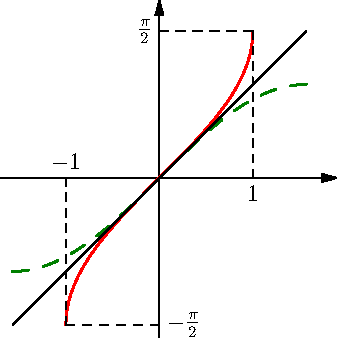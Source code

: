 size(6cm);
import graph;

real id(real t) {return t;}
guide courb1 = graph(id, sin ,-pi/2 , pi/2);

guide courb2 = graph(sin, id, -pi/2 , pi/2);

axes((-1.7,-1.7),(1.9,1.9),Arrow);

draw(courb1,deepgreen+1+dashed);
draw(courb2,red+1);

draw((-1,-pi/2)--(0,-pi/2),dashed);
draw((-1,0)--(-1,-pi/2),dashed);
draw((1,pi/2)--(0,pi/2),dashed);
draw((1,0)--(1,pi/2),dashed);

draw((-pi/2,-pi/2)--(pi/2,pi/2));

label("$\frac{\pi}{2}$",(0,pi/2),W);
label("$-\frac{\pi}{2}$",(0,-pi/2),E);
label("$-1$",(-1,0),N);
label("$1$",(1,0),S);